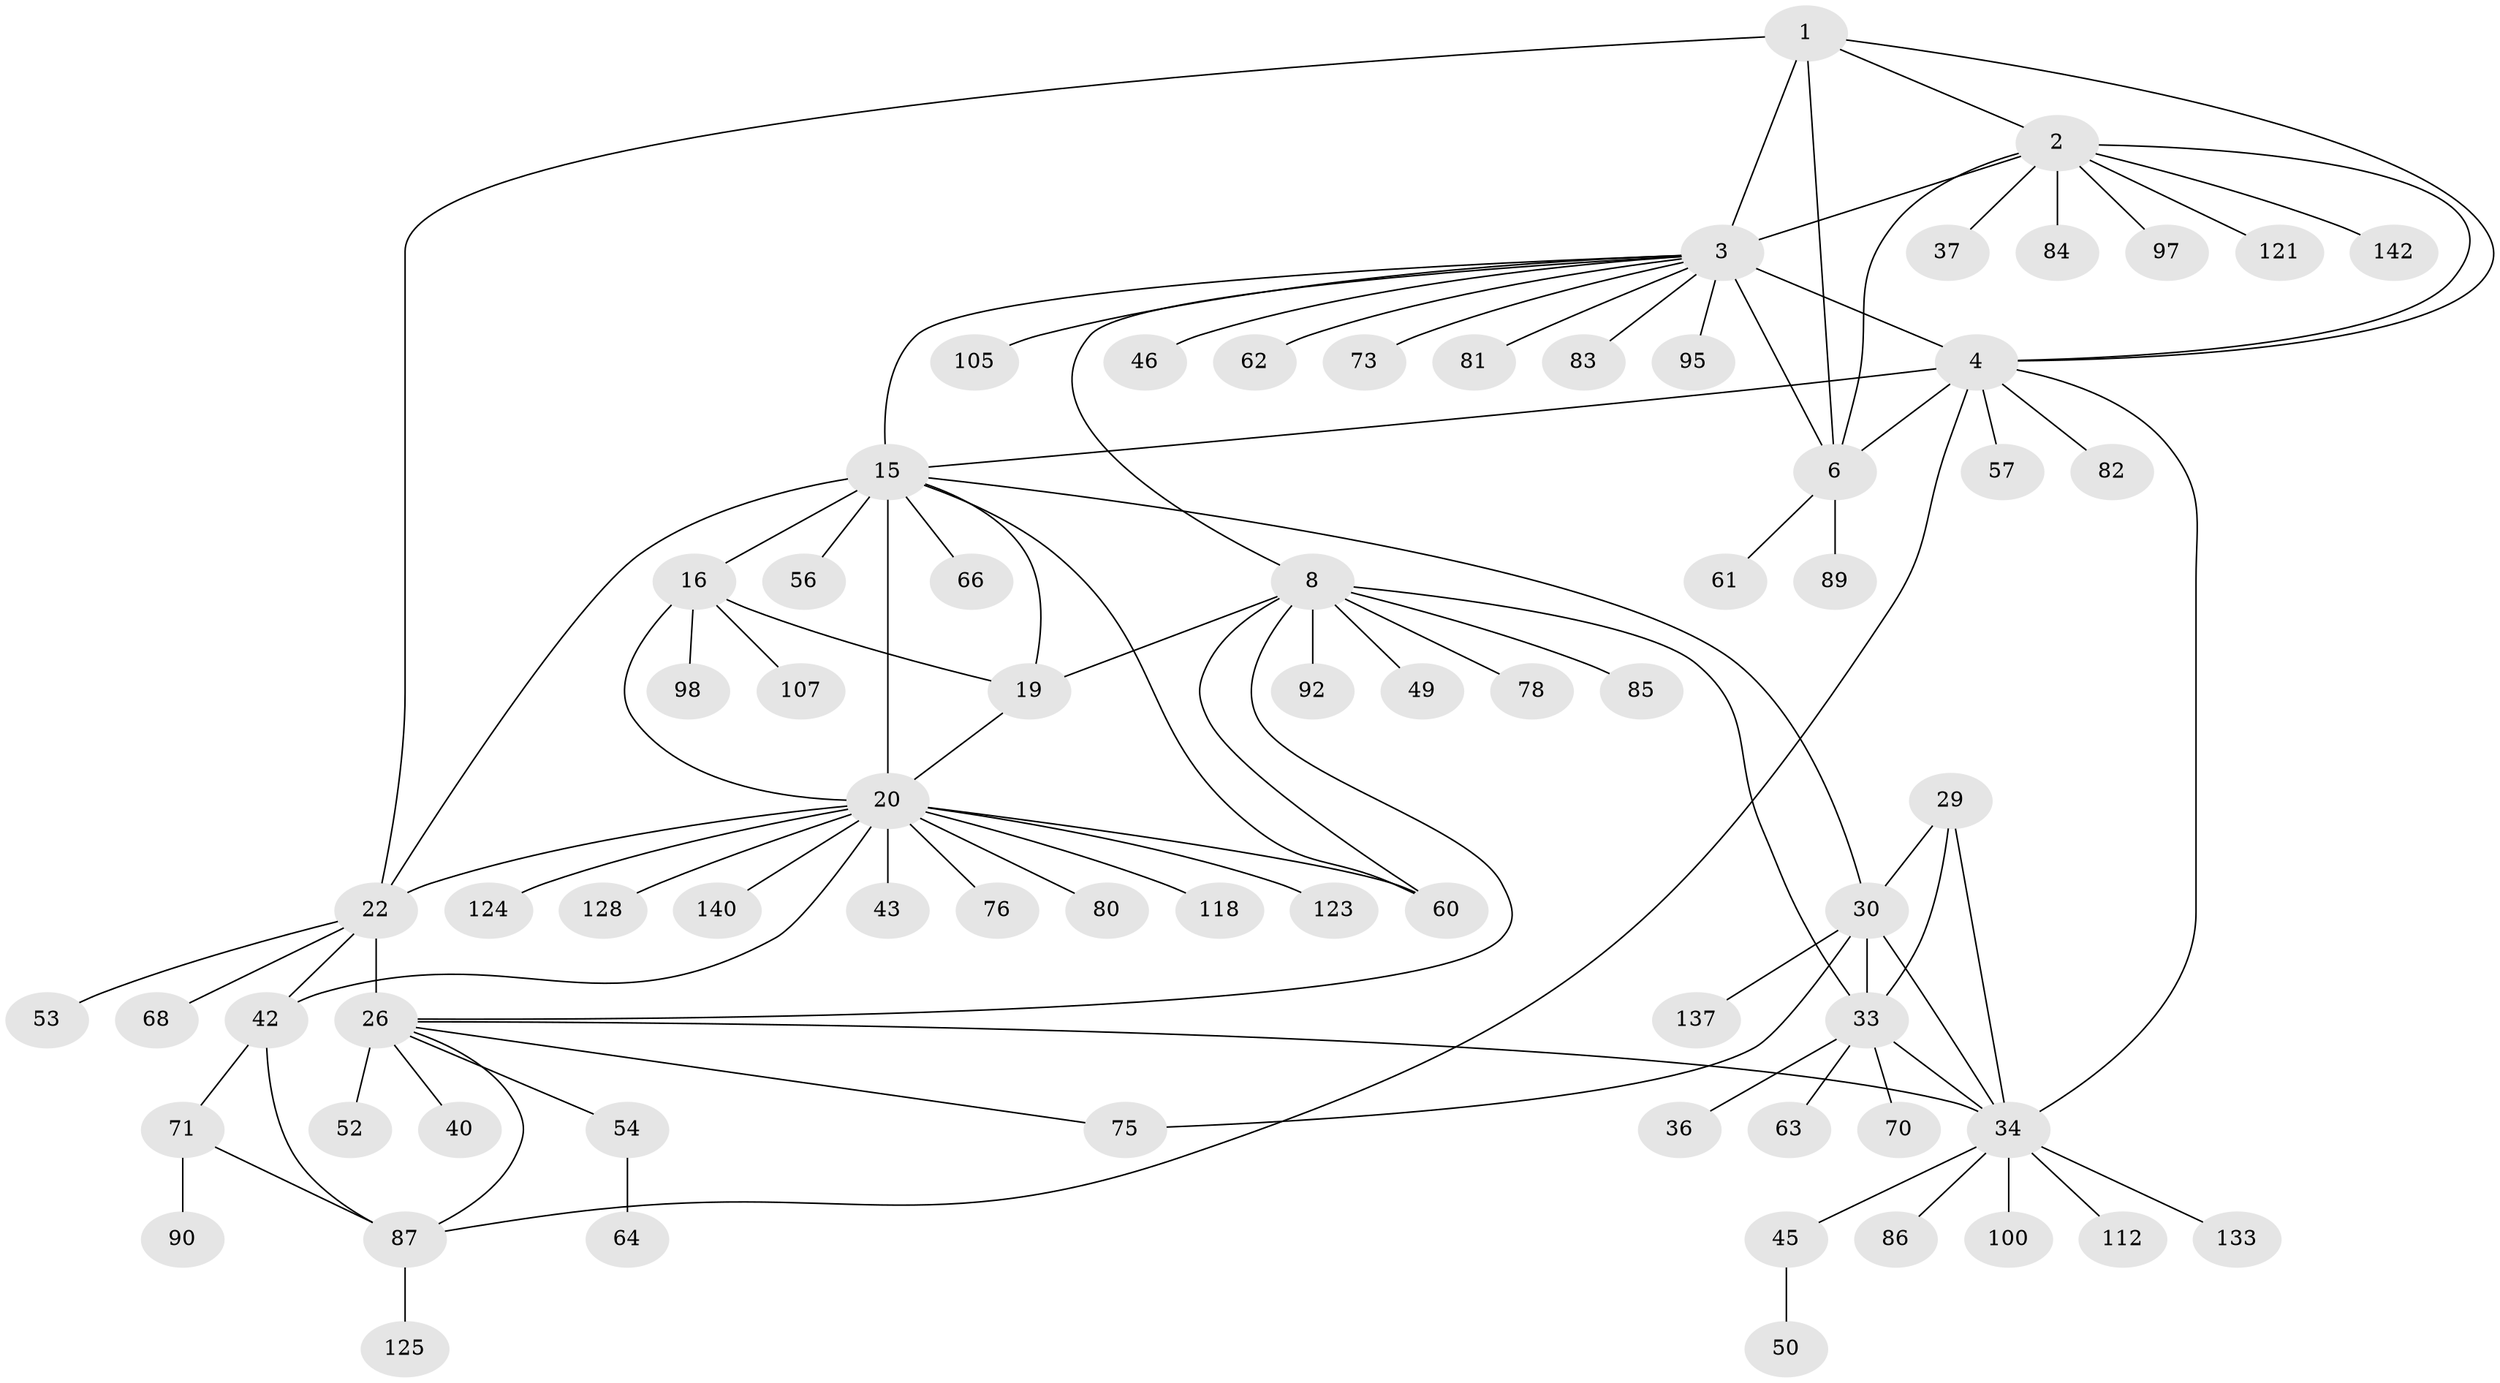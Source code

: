 // original degree distribution, {8: 0.04225352112676056, 11: 0.035211267605633804, 9: 0.056338028169014086, 10: 0.028169014084507043, 6: 0.014084507042253521, 7: 0.035211267605633804, 13: 0.007042253521126761, 12: 0.02112676056338028, 14: 0.007042253521126761, 2: 0.14084507042253522, 1: 0.5704225352112676, 4: 0.014084507042253521, 3: 0.028169014084507043}
// Generated by graph-tools (version 1.1) at 2025/15/03/09/25 04:15:53]
// undirected, 71 vertices, 97 edges
graph export_dot {
graph [start="1"]
  node [color=gray90,style=filled];
  1 [super="+72"];
  2;
  3 [super="+7"];
  4 [super="+5+94"];
  6;
  8 [super="+10+9"];
  15 [super="+17+18"];
  16;
  19 [super="+120"];
  20 [super="+38+21+51"];
  22 [super="+117+23"];
  26 [super="+28"];
  29 [super="+31"];
  30 [super="+32+55"];
  33 [super="+67+58+48+108+59"];
  34 [super="+35+77"];
  36 [super="+91"];
  37;
  40;
  42;
  43;
  45;
  46;
  49;
  50;
  52;
  53 [super="+109"];
  54;
  56;
  57;
  60 [super="+111"];
  61;
  62;
  63;
  64;
  66 [super="+138"];
  68;
  70 [super="+79"];
  71;
  73;
  75 [super="+135"];
  76;
  78;
  80;
  81;
  82;
  83;
  84 [super="+114"];
  85;
  86;
  87 [super="+103"];
  89;
  90;
  92;
  95;
  97;
  98;
  100 [super="+104"];
  105;
  107;
  112;
  118;
  121;
  123;
  124;
  125;
  128;
  133;
  137;
  140;
  142;
  1 -- 2;
  1 -- 3 [weight=2];
  1 -- 4 [weight=2];
  1 -- 6;
  1 -- 22;
  2 -- 3 [weight=2];
  2 -- 4 [weight=2];
  2 -- 6;
  2 -- 37;
  2 -- 84;
  2 -- 97;
  2 -- 121;
  2 -- 142;
  3 -- 4 [weight=4];
  3 -- 6 [weight=2];
  3 -- 81;
  3 -- 83;
  3 -- 95;
  3 -- 105;
  3 -- 73;
  3 -- 46;
  3 -- 62;
  3 -- 8;
  3 -- 15;
  4 -- 6 [weight=2];
  4 -- 87;
  4 -- 82;
  4 -- 57;
  4 -- 15;
  4 -- 34;
  6 -- 61;
  6 -- 89;
  8 -- 33;
  8 -- 92;
  8 -- 78;
  8 -- 49;
  8 -- 19;
  8 -- 85;
  8 -- 60;
  8 -- 26;
  15 -- 16 [weight=3];
  15 -- 19 [weight=3];
  15 -- 20 [weight=6];
  15 -- 56;
  15 -- 22;
  15 -- 60;
  15 -- 30 [weight=2];
  15 -- 66;
  16 -- 19;
  16 -- 20 [weight=2];
  16 -- 98;
  16 -- 107;
  19 -- 20 [weight=2];
  20 -- 22 [weight=2];
  20 -- 43;
  20 -- 128;
  20 -- 140;
  20 -- 42;
  20 -- 80;
  20 -- 118;
  20 -- 123;
  20 -- 124;
  20 -- 60;
  20 -- 76;
  22 -- 26 [weight=10];
  22 -- 42;
  22 -- 53;
  22 -- 68;
  26 -- 40;
  26 -- 52;
  26 -- 87;
  26 -- 34;
  26 -- 54;
  26 -- 75;
  29 -- 30 [weight=4];
  29 -- 33 [weight=2];
  29 -- 34 [weight=4];
  30 -- 33 [weight=2];
  30 -- 34 [weight=4];
  30 -- 137;
  30 -- 75;
  33 -- 34 [weight=2];
  33 -- 36;
  33 -- 63;
  33 -- 70;
  34 -- 86;
  34 -- 100;
  34 -- 112;
  34 -- 133;
  34 -- 45;
  42 -- 71;
  42 -- 87;
  45 -- 50;
  54 -- 64;
  71 -- 90;
  71 -- 87;
  87 -- 125;
}
